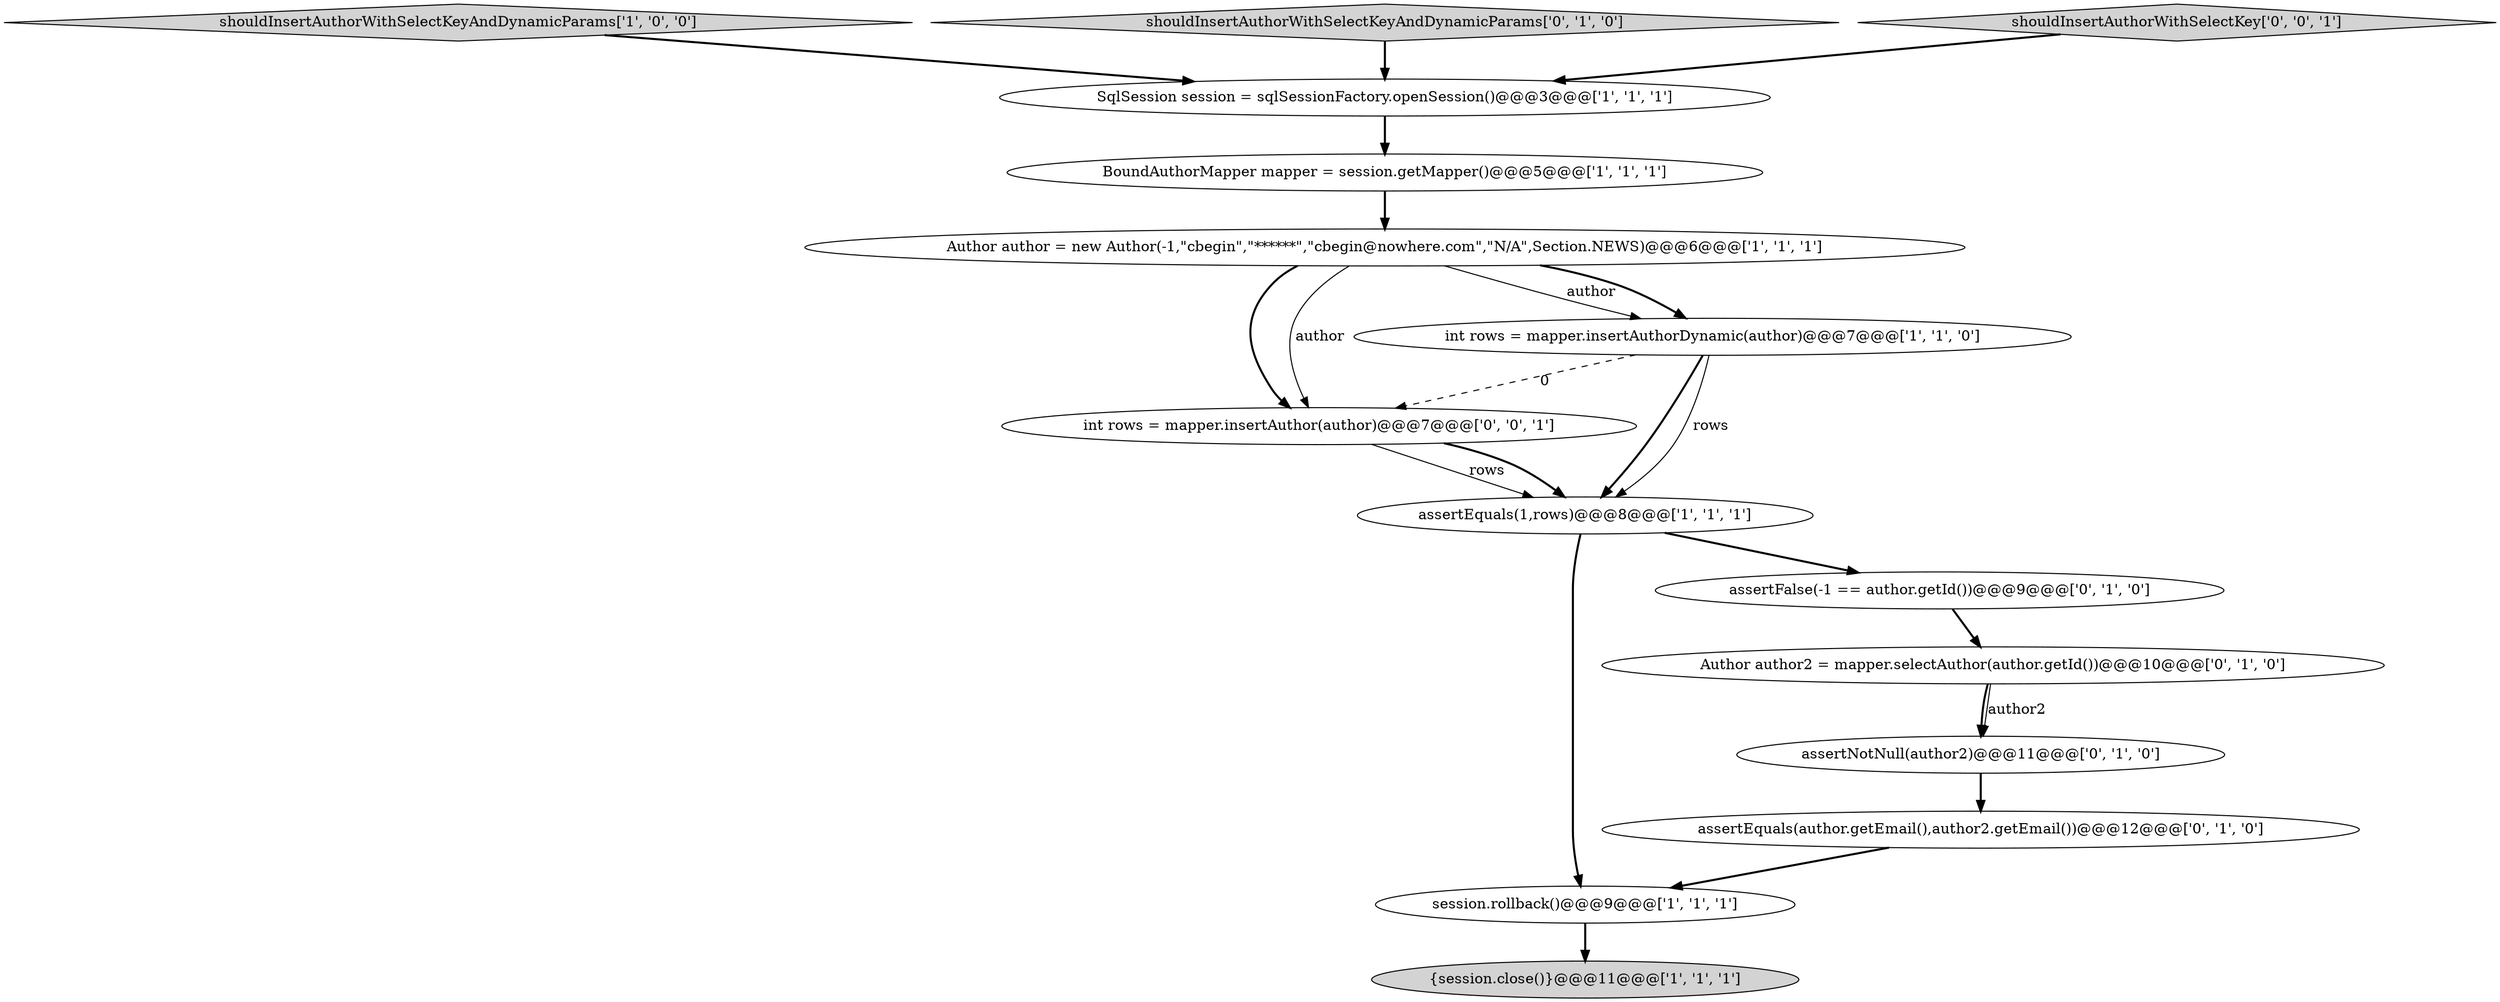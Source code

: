 digraph {
0 [style = filled, label = "BoundAuthorMapper mapper = session.getMapper()@@@5@@@['1', '1', '1']", fillcolor = white, shape = ellipse image = "AAA0AAABBB1BBB"];
2 [style = filled, label = "shouldInsertAuthorWithSelectKeyAndDynamicParams['1', '0', '0']", fillcolor = lightgray, shape = diamond image = "AAA0AAABBB1BBB"];
14 [style = filled, label = "int rows = mapper.insertAuthor(author)@@@7@@@['0', '0', '1']", fillcolor = white, shape = ellipse image = "AAA0AAABBB3BBB"];
5 [style = filled, label = "session.rollback()@@@9@@@['1', '1', '1']", fillcolor = white, shape = ellipse image = "AAA0AAABBB1BBB"];
6 [style = filled, label = "{session.close()}@@@11@@@['1', '1', '1']", fillcolor = lightgray, shape = ellipse image = "AAA0AAABBB1BBB"];
4 [style = filled, label = "assertEquals(1,rows)@@@8@@@['1', '1', '1']", fillcolor = white, shape = ellipse image = "AAA0AAABBB1BBB"];
1 [style = filled, label = "int rows = mapper.insertAuthorDynamic(author)@@@7@@@['1', '1', '0']", fillcolor = white, shape = ellipse image = "AAA0AAABBB1BBB"];
12 [style = filled, label = "assertNotNull(author2)@@@11@@@['0', '1', '0']", fillcolor = white, shape = ellipse image = "AAA1AAABBB2BBB"];
3 [style = filled, label = "SqlSession session = sqlSessionFactory.openSession()@@@3@@@['1', '1', '1']", fillcolor = white, shape = ellipse image = "AAA0AAABBB1BBB"];
7 [style = filled, label = "Author author = new Author(-1,\"cbegin\",\"******\",\"cbegin@nowhere.com\",\"N/A\",Section.NEWS)@@@6@@@['1', '1', '1']", fillcolor = white, shape = ellipse image = "AAA0AAABBB1BBB"];
10 [style = filled, label = "shouldInsertAuthorWithSelectKeyAndDynamicParams['0', '1', '0']", fillcolor = lightgray, shape = diamond image = "AAA0AAABBB2BBB"];
11 [style = filled, label = "assertEquals(author.getEmail(),author2.getEmail())@@@12@@@['0', '1', '0']", fillcolor = white, shape = ellipse image = "AAA1AAABBB2BBB"];
8 [style = filled, label = "Author author2 = mapper.selectAuthor(author.getId())@@@10@@@['0', '1', '0']", fillcolor = white, shape = ellipse image = "AAA1AAABBB2BBB"];
9 [style = filled, label = "assertFalse(-1 == author.getId())@@@9@@@['0', '1', '0']", fillcolor = white, shape = ellipse image = "AAA1AAABBB2BBB"];
13 [style = filled, label = "shouldInsertAuthorWithSelectKey['0', '0', '1']", fillcolor = lightgray, shape = diamond image = "AAA0AAABBB3BBB"];
8->12 [style = bold, label=""];
0->7 [style = bold, label=""];
4->5 [style = bold, label=""];
1->14 [style = dashed, label="0"];
10->3 [style = bold, label=""];
7->1 [style = solid, label="author"];
14->4 [style = solid, label="rows"];
7->14 [style = bold, label=""];
2->3 [style = bold, label=""];
3->0 [style = bold, label=""];
4->9 [style = bold, label=""];
1->4 [style = bold, label=""];
1->4 [style = solid, label="rows"];
13->3 [style = bold, label=""];
12->11 [style = bold, label=""];
7->1 [style = bold, label=""];
9->8 [style = bold, label=""];
14->4 [style = bold, label=""];
8->12 [style = solid, label="author2"];
7->14 [style = solid, label="author"];
5->6 [style = bold, label=""];
11->5 [style = bold, label=""];
}
